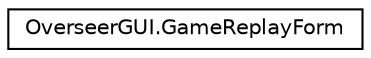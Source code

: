 digraph "Graphical Class Hierarchy"
{
  edge [fontname="Helvetica",fontsize="10",labelfontname="Helvetica",labelfontsize="10"];
  node [fontname="Helvetica",fontsize="10",shape=record];
  rankdir="LR";
  Node1 [label="OverseerGUI.GameReplayForm",height=0.2,width=0.4,color="black", fillcolor="white", style="filled",URL="$class_overseer_g_u_i_1_1_game_replay_form.html"];
}
